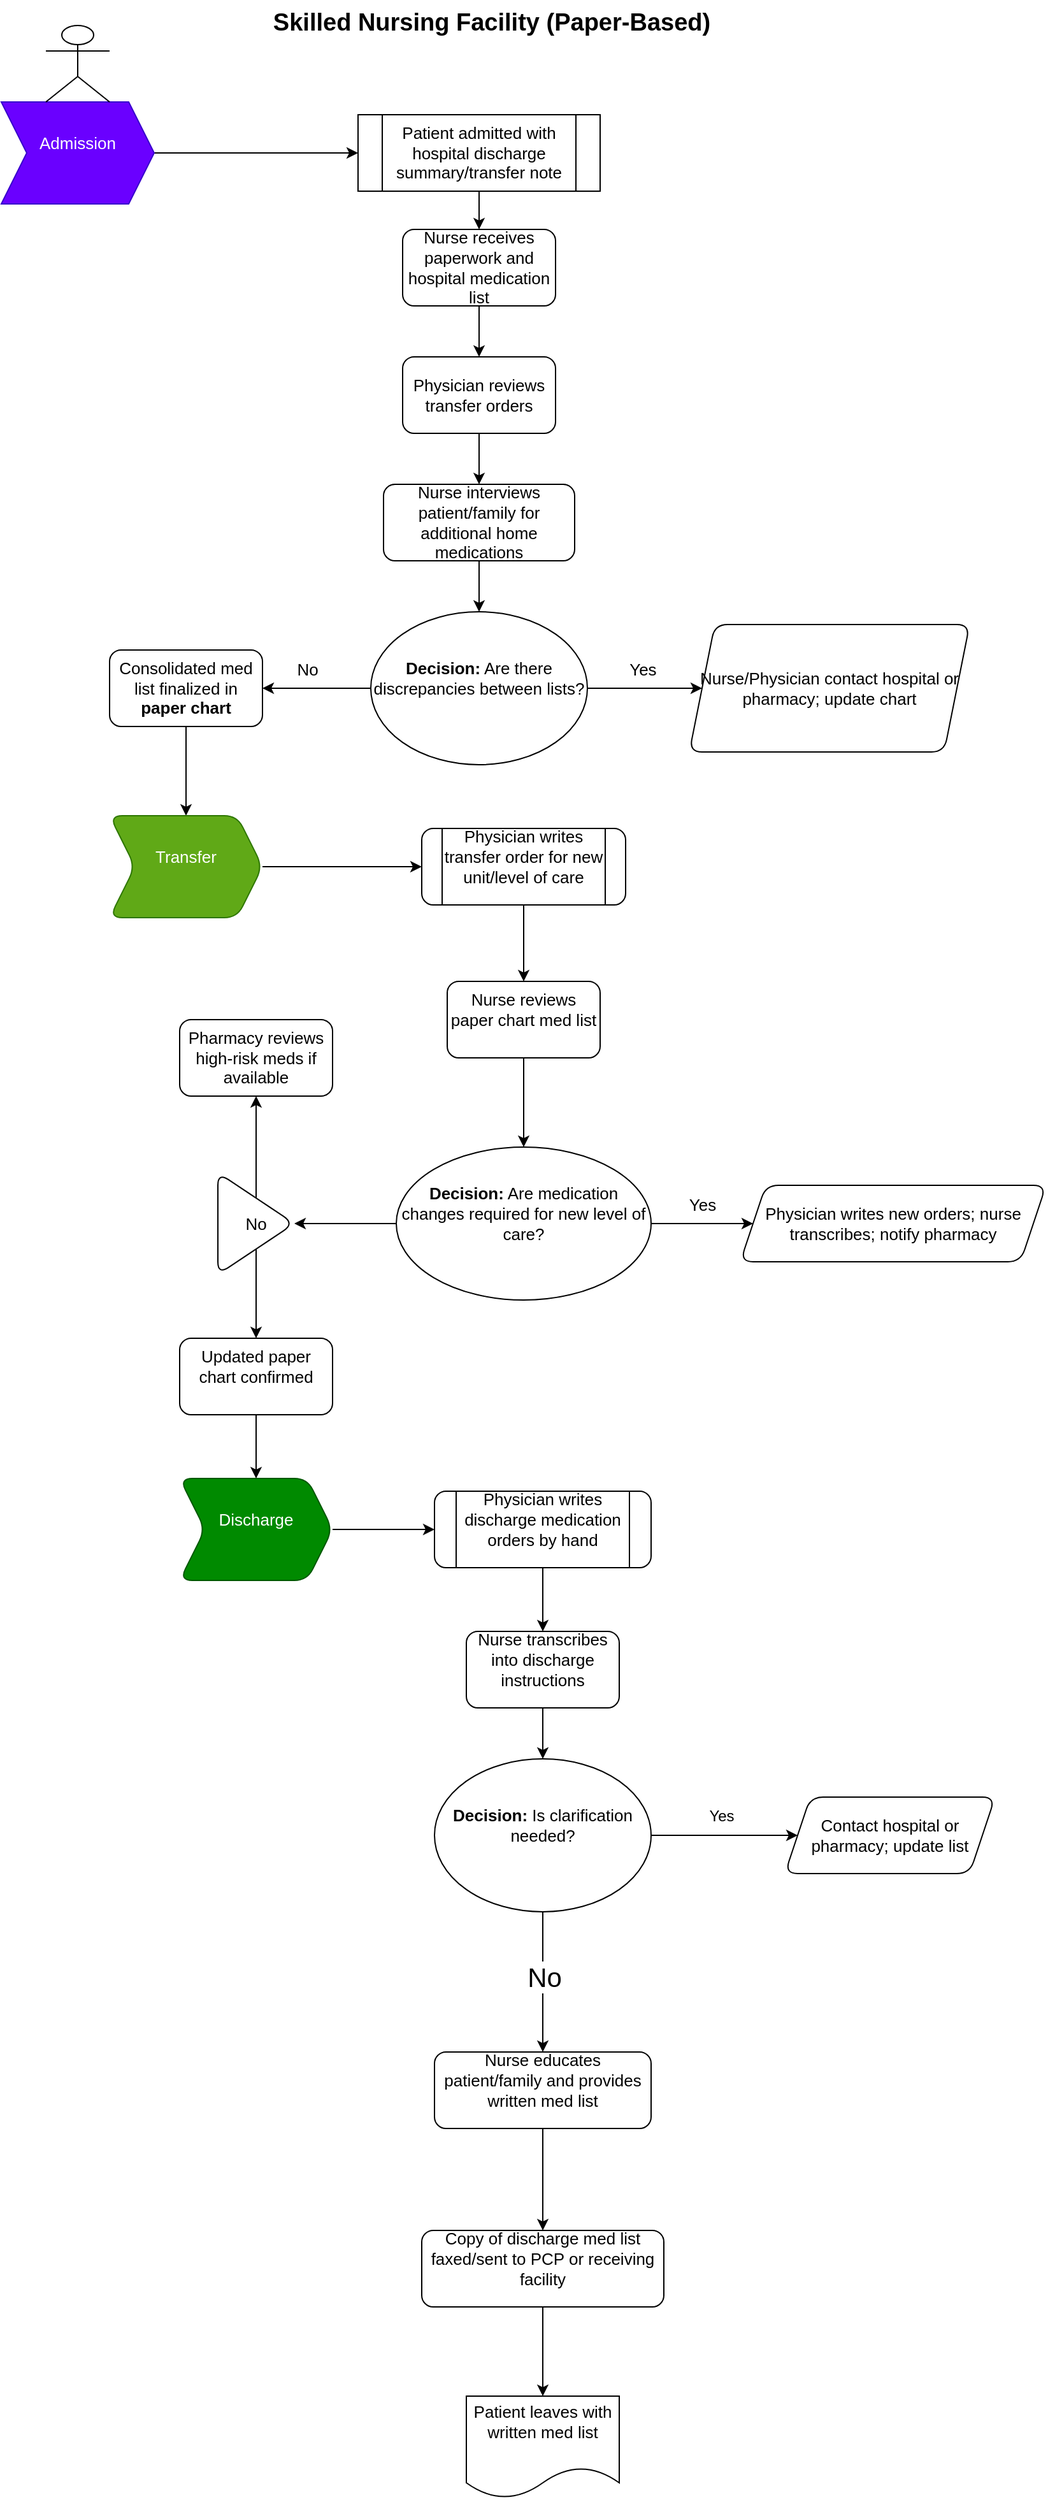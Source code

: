 <mxfile version="28.2.5">
  <diagram name="Page-1" id="jCF6cWym6ZISF3htjZgI">
    <mxGraphModel dx="872" dy="431" grid="1" gridSize="10" guides="1" tooltips="1" connect="1" arrows="1" fold="1" page="1" pageScale="1" pageWidth="850" pageHeight="1100" math="0" shadow="0">
      <root>
        <mxCell id="0" />
        <mxCell id="1" parent="0" />
        <mxCell id="yT-Klkm7-cQI-4UnZzhd-4" value="Skilled Nursing Facility (Paper-Based)" style="text;whiteSpace=wrap;html=1;fontStyle=1;align=center;fontSize=19;" vertex="1" parent="1">
          <mxGeometry x="270" y="10" width="390" height="50" as="geometry" />
        </mxCell>
        <mxCell id="yT-Klkm7-cQI-4UnZzhd-14" value="" style="edgeStyle=orthogonalEdgeStyle;rounded=0;orthogonalLoop=1;jettySize=auto;html=1;fontSize=13;" edge="1" parent="1" source="yT-Klkm7-cQI-4UnZzhd-8" target="yT-Klkm7-cQI-4UnZzhd-13">
          <mxGeometry relative="1" as="geometry" />
        </mxCell>
        <mxCell id="yT-Klkm7-cQI-4UnZzhd-8" value="&#xa;Admission&#xa;&#xa;" style="shape=step;perimeter=stepPerimeter;whiteSpace=wrap;html=1;fixedSize=1;fillColor=#6a00ff;fontColor=#ffffff;strokeColor=#3700CC;fontSize=13;" vertex="1" parent="1">
          <mxGeometry x="80" y="90" width="120" height="80" as="geometry" />
        </mxCell>
        <mxCell id="yT-Klkm7-cQI-4UnZzhd-9" value="" style="shape=umlActor;verticalLabelPosition=bottom;verticalAlign=top;html=1;outlineConnect=0;fontSize=13;" vertex="1" parent="1">
          <mxGeometry x="115" y="30" width="50" height="60" as="geometry" />
        </mxCell>
        <mxCell id="yT-Klkm7-cQI-4UnZzhd-16" value="" style="edgeStyle=orthogonalEdgeStyle;rounded=0;orthogonalLoop=1;jettySize=auto;html=1;fontSize=13;" edge="1" parent="1" source="yT-Klkm7-cQI-4UnZzhd-13" target="yT-Klkm7-cQI-4UnZzhd-15">
          <mxGeometry relative="1" as="geometry" />
        </mxCell>
        <mxCell id="yT-Klkm7-cQI-4UnZzhd-13" value="&lt;br&gt;Patient admitted with hospital discharge summary/transfer note&lt;div&gt;&lt;br&gt;&lt;/div&gt;" style="shape=process;whiteSpace=wrap;html=1;backgroundOutline=1;fontSize=13;" vertex="1" parent="1">
          <mxGeometry x="360" y="100" width="190" height="60" as="geometry" />
        </mxCell>
        <mxCell id="yT-Klkm7-cQI-4UnZzhd-18" value="" style="edgeStyle=orthogonalEdgeStyle;rounded=0;orthogonalLoop=1;jettySize=auto;html=1;fontSize=13;" edge="1" parent="1" source="yT-Klkm7-cQI-4UnZzhd-15" target="yT-Klkm7-cQI-4UnZzhd-17">
          <mxGeometry relative="1" as="geometry" />
        </mxCell>
        <mxCell id="yT-Klkm7-cQI-4UnZzhd-15" value="&lt;br&gt;Nurse receives paperwork and hospital medication list&lt;div&gt;&lt;br&gt;&lt;/div&gt;" style="rounded=1;whiteSpace=wrap;html=1;fontSize=13;" vertex="1" parent="1">
          <mxGeometry x="395" y="190" width="120" height="60" as="geometry" />
        </mxCell>
        <mxCell id="yT-Klkm7-cQI-4UnZzhd-20" value="" style="edgeStyle=orthogonalEdgeStyle;rounded=0;orthogonalLoop=1;jettySize=auto;html=1;fontSize=13;" edge="1" parent="1" source="yT-Klkm7-cQI-4UnZzhd-17" target="yT-Klkm7-cQI-4UnZzhd-19">
          <mxGeometry relative="1" as="geometry" />
        </mxCell>
        <mxCell id="yT-Klkm7-cQI-4UnZzhd-17" value="&lt;br&gt;Physician reviews transfer orders&lt;div&gt;&lt;br&gt;&lt;/div&gt;" style="rounded=1;whiteSpace=wrap;html=1;fontSize=13;" vertex="1" parent="1">
          <mxGeometry x="395" y="290" width="120" height="60" as="geometry" />
        </mxCell>
        <mxCell id="yT-Klkm7-cQI-4UnZzhd-22" value="" style="edgeStyle=orthogonalEdgeStyle;rounded=0;orthogonalLoop=1;jettySize=auto;html=1;fontSize=13;" edge="1" parent="1" source="yT-Klkm7-cQI-4UnZzhd-19" target="yT-Klkm7-cQI-4UnZzhd-21">
          <mxGeometry relative="1" as="geometry" />
        </mxCell>
        <mxCell id="yT-Klkm7-cQI-4UnZzhd-19" value="&lt;br&gt;Nurse interviews patient/family for additional home medications&lt;div&gt;&lt;br&gt;&lt;/div&gt;" style="rounded=1;whiteSpace=wrap;html=1;fontSize=13;" vertex="1" parent="1">
          <mxGeometry x="380" y="390" width="150" height="60" as="geometry" />
        </mxCell>
        <mxCell id="yT-Klkm7-cQI-4UnZzhd-24" value="" style="edgeStyle=orthogonalEdgeStyle;rounded=0;orthogonalLoop=1;jettySize=auto;html=1;fontSize=13;" edge="1" parent="1" source="yT-Klkm7-cQI-4UnZzhd-21" target="yT-Klkm7-cQI-4UnZzhd-23">
          <mxGeometry relative="1" as="geometry" />
        </mxCell>
        <mxCell id="yT-Klkm7-cQI-4UnZzhd-27" value="" style="edgeStyle=orthogonalEdgeStyle;rounded=0;orthogonalLoop=1;jettySize=auto;html=1;fontSize=13;" edge="1" parent="1" source="yT-Klkm7-cQI-4UnZzhd-21" target="yT-Klkm7-cQI-4UnZzhd-26">
          <mxGeometry relative="1" as="geometry" />
        </mxCell>
        <mxCell id="yT-Klkm7-cQI-4UnZzhd-21" value="&#xa;&lt;strong data-start=&quot;1827&quot; data-end=&quot;1840&quot;&gt;Decision:&lt;/strong&gt; Are there discrepancies between lists?&#xa;&#xa;" style="ellipse;whiteSpace=wrap;html=1;rounded=1;fontSize=13;" vertex="1" parent="1">
          <mxGeometry x="370" y="490" width="170" height="120" as="geometry" />
        </mxCell>
        <mxCell id="yT-Klkm7-cQI-4UnZzhd-23" value="&lt;br&gt;Nurse/Physician contact hospital or pharmacy; update chart&lt;div&gt;&lt;br&gt;&lt;/div&gt;" style="shape=parallelogram;perimeter=parallelogramPerimeter;whiteSpace=wrap;html=1;fixedSize=1;rounded=1;fontSize=13;" vertex="1" parent="1">
          <mxGeometry x="620" y="500" width="220" height="100" as="geometry" />
        </mxCell>
        <mxCell id="yT-Klkm7-cQI-4UnZzhd-25" value="Yes&amp;nbsp;" style="text;html=1;align=center;verticalAlign=middle;resizable=0;points=[];autosize=1;strokeColor=none;fillColor=none;fontSize=13;" vertex="1" parent="1">
          <mxGeometry x="560" y="520" width="50" height="30" as="geometry" />
        </mxCell>
        <mxCell id="yT-Klkm7-cQI-4UnZzhd-31" value="" style="edgeStyle=orthogonalEdgeStyle;rounded=0;orthogonalLoop=1;jettySize=auto;html=1;fontSize=13;" edge="1" parent="1" source="yT-Klkm7-cQI-4UnZzhd-26" target="yT-Klkm7-cQI-4UnZzhd-30">
          <mxGeometry relative="1" as="geometry" />
        </mxCell>
        <mxCell id="yT-Klkm7-cQI-4UnZzhd-26" value="&lt;br&gt;Consolidated med list finalized in &lt;strong data-start=&quot;2029&quot; data-end=&quot;2044&quot;&gt;paper chart&lt;/strong&gt;&lt;div&gt;&lt;br&gt;&lt;/div&gt;" style="rounded=1;whiteSpace=wrap;html=1;fontSize=13;" vertex="1" parent="1">
          <mxGeometry x="165" y="520" width="120" height="60" as="geometry" />
        </mxCell>
        <mxCell id="yT-Klkm7-cQI-4UnZzhd-28" value="No" style="text;html=1;align=center;verticalAlign=middle;resizable=0;points=[];autosize=1;strokeColor=none;fillColor=none;fontSize=13;" vertex="1" parent="1">
          <mxGeometry x="300" y="520" width="40" height="30" as="geometry" />
        </mxCell>
        <mxCell id="yT-Klkm7-cQI-4UnZzhd-33" value="" style="edgeStyle=orthogonalEdgeStyle;rounded=0;orthogonalLoop=1;jettySize=auto;html=1;fontSize=13;" edge="1" parent="1" source="yT-Klkm7-cQI-4UnZzhd-30" target="yT-Klkm7-cQI-4UnZzhd-32">
          <mxGeometry relative="1" as="geometry" />
        </mxCell>
        <mxCell id="yT-Klkm7-cQI-4UnZzhd-30" value="&#xa;Transfer&#xa;&#xa;" style="shape=step;perimeter=stepPerimeter;whiteSpace=wrap;html=1;fixedSize=1;rounded=1;fillColor=light-dark(#60A917,#89F90E);fontColor=#ffffff;strokeColor=#2D7600;fontSize=13;" vertex="1" parent="1">
          <mxGeometry x="165" y="650" width="120" height="80" as="geometry" />
        </mxCell>
        <mxCell id="yT-Klkm7-cQI-4UnZzhd-35" value="" style="edgeStyle=orthogonalEdgeStyle;rounded=0;orthogonalLoop=1;jettySize=auto;html=1;fontSize=13;" edge="1" parent="1" source="yT-Klkm7-cQI-4UnZzhd-32" target="yT-Klkm7-cQI-4UnZzhd-34">
          <mxGeometry relative="1" as="geometry" />
        </mxCell>
        <mxCell id="yT-Klkm7-cQI-4UnZzhd-32" value="&#xa;Physician writes transfer order for new unit/level of care&#xa;&#xa;" style="shape=process;whiteSpace=wrap;html=1;backgroundOutline=1;rounded=1;fontSize=13;" vertex="1" parent="1">
          <mxGeometry x="410" y="660" width="160" height="60" as="geometry" />
        </mxCell>
        <mxCell id="yT-Klkm7-cQI-4UnZzhd-37" value="" style="edgeStyle=orthogonalEdgeStyle;rounded=0;orthogonalLoop=1;jettySize=auto;html=1;fontSize=13;" edge="1" parent="1" source="yT-Klkm7-cQI-4UnZzhd-34" target="yT-Klkm7-cQI-4UnZzhd-36">
          <mxGeometry relative="1" as="geometry" />
        </mxCell>
        <mxCell id="yT-Klkm7-cQI-4UnZzhd-34" value="&#xa;Nurse reviews paper chart med list&#xa;&#xa;" style="whiteSpace=wrap;html=1;rounded=1;fontSize=13;" vertex="1" parent="1">
          <mxGeometry x="430" y="780" width="120" height="60" as="geometry" />
        </mxCell>
        <mxCell id="yT-Klkm7-cQI-4UnZzhd-39" value="" style="edgeStyle=orthogonalEdgeStyle;rounded=0;orthogonalLoop=1;jettySize=auto;html=1;fontSize=13;" edge="1" parent="1" source="yT-Klkm7-cQI-4UnZzhd-36" target="yT-Klkm7-cQI-4UnZzhd-38">
          <mxGeometry relative="1" as="geometry" />
        </mxCell>
        <mxCell id="yT-Klkm7-cQI-4UnZzhd-45" value="" style="edgeStyle=orthogonalEdgeStyle;rounded=0;orthogonalLoop=1;jettySize=auto;html=1;" edge="1" parent="1" source="yT-Klkm7-cQI-4UnZzhd-36" target="yT-Klkm7-cQI-4UnZzhd-44">
          <mxGeometry relative="1" as="geometry" />
        </mxCell>
        <mxCell id="yT-Klkm7-cQI-4UnZzhd-36" value="&#xa;&lt;strong data-start=&quot;2175&quot; data-end=&quot;2188&quot;&gt;Decision:&lt;/strong&gt; Are medication changes required for new level of care?&#xa;&#xa;" style="ellipse;whiteSpace=wrap;html=1;rounded=1;fontSize=13;" vertex="1" parent="1">
          <mxGeometry x="390" y="910" width="200" height="120" as="geometry" />
        </mxCell>
        <mxCell id="yT-Klkm7-cQI-4UnZzhd-38" value="&lt;br&gt;Physician writes new orders; nurse transcribes; notify pharmacy&lt;div&gt;&lt;br/&gt;&lt;/div&gt;" style="shape=parallelogram;perimeter=parallelogramPerimeter;whiteSpace=wrap;html=1;fixedSize=1;rounded=1;fontSize=13;" vertex="1" parent="1">
          <mxGeometry x="660" y="940" width="240" height="60" as="geometry" />
        </mxCell>
        <mxCell id="yT-Klkm7-cQI-4UnZzhd-40" value="Yes" style="text;html=1;align=center;verticalAlign=middle;resizable=0;points=[];autosize=1;strokeColor=none;fillColor=none;fontSize=13;" vertex="1" parent="1">
          <mxGeometry x="610" y="940" width="40" height="30" as="geometry" />
        </mxCell>
        <mxCell id="yT-Klkm7-cQI-4UnZzhd-47" value="" style="edgeStyle=orthogonalEdgeStyle;rounded=0;orthogonalLoop=1;jettySize=auto;html=1;" edge="1" parent="1" source="yT-Klkm7-cQI-4UnZzhd-44" target="yT-Klkm7-cQI-4UnZzhd-46">
          <mxGeometry relative="1" as="geometry" />
        </mxCell>
        <mxCell id="yT-Klkm7-cQI-4UnZzhd-49" value="" style="edgeStyle=orthogonalEdgeStyle;rounded=0;orthogonalLoop=1;jettySize=auto;html=1;" edge="1" parent="1" source="yT-Klkm7-cQI-4UnZzhd-44" target="yT-Klkm7-cQI-4UnZzhd-48">
          <mxGeometry relative="1" as="geometry" />
        </mxCell>
        <mxCell id="yT-Klkm7-cQI-4UnZzhd-44" value="No" style="triangle;whiteSpace=wrap;html=1;fontSize=13;rounded=1;" vertex="1" parent="1">
          <mxGeometry x="250" y="930" width="60" height="80" as="geometry" />
        </mxCell>
        <mxCell id="yT-Klkm7-cQI-4UnZzhd-46" value="&lt;br&gt;Pharmacy reviews high-risk meds if available&lt;div&gt;&lt;br/&gt;&lt;/div&gt;" style="rounded=1;whiteSpace=wrap;html=1;fontSize=13;" vertex="1" parent="1">
          <mxGeometry x="220" y="810" width="120" height="60" as="geometry" />
        </mxCell>
        <mxCell id="yT-Klkm7-cQI-4UnZzhd-51" value="" style="edgeStyle=orthogonalEdgeStyle;rounded=0;orthogonalLoop=1;jettySize=auto;html=1;" edge="1" parent="1" source="yT-Klkm7-cQI-4UnZzhd-48" target="yT-Klkm7-cQI-4UnZzhd-50">
          <mxGeometry relative="1" as="geometry" />
        </mxCell>
        <mxCell id="yT-Klkm7-cQI-4UnZzhd-48" value="&#xa;Updated paper chart confirmed&#xa;&#xa;" style="rounded=1;whiteSpace=wrap;html=1;fontSize=13;" vertex="1" parent="1">
          <mxGeometry x="220" y="1060" width="120" height="60" as="geometry" />
        </mxCell>
        <mxCell id="yT-Klkm7-cQI-4UnZzhd-53" value="" style="edgeStyle=orthogonalEdgeStyle;rounded=0;orthogonalLoop=1;jettySize=auto;html=1;" edge="1" parent="1" source="yT-Klkm7-cQI-4UnZzhd-50" target="yT-Klkm7-cQI-4UnZzhd-52">
          <mxGeometry relative="1" as="geometry" />
        </mxCell>
        <mxCell id="yT-Klkm7-cQI-4UnZzhd-50" value="&#xa;Discharge&#xa;&#xa;" style="shape=step;perimeter=stepPerimeter;whiteSpace=wrap;html=1;fixedSize=1;fontSize=13;rounded=1;fillColor=light-dark(#008A00,#A7FFF0);fontColor=#ffffff;strokeColor=#005700;" vertex="1" parent="1">
          <mxGeometry x="220" y="1170" width="120" height="80" as="geometry" />
        </mxCell>
        <mxCell id="yT-Klkm7-cQI-4UnZzhd-55" value="" style="edgeStyle=orthogonalEdgeStyle;rounded=0;orthogonalLoop=1;jettySize=auto;html=1;" edge="1" parent="1" source="yT-Klkm7-cQI-4UnZzhd-52" target="yT-Klkm7-cQI-4UnZzhd-54">
          <mxGeometry relative="1" as="geometry" />
        </mxCell>
        <mxCell id="yT-Klkm7-cQI-4UnZzhd-52" value="&#xa;Physician writes discharge medication orders by hand&#xa;&#xa;" style="shape=process;whiteSpace=wrap;html=1;backgroundOutline=1;fontSize=13;rounded=1;" vertex="1" parent="1">
          <mxGeometry x="420" y="1180" width="170" height="60" as="geometry" />
        </mxCell>
        <mxCell id="yT-Klkm7-cQI-4UnZzhd-59" value="" style="edgeStyle=orthogonalEdgeStyle;rounded=0;orthogonalLoop=1;jettySize=auto;html=1;" edge="1" parent="1" source="yT-Klkm7-cQI-4UnZzhd-54" target="yT-Klkm7-cQI-4UnZzhd-58">
          <mxGeometry relative="1" as="geometry" />
        </mxCell>
        <mxCell id="yT-Klkm7-cQI-4UnZzhd-54" value="&#xa;Nurse transcribes into discharge instructions&#xa;&#xa;" style="rounded=1;whiteSpace=wrap;html=1;fontSize=13;" vertex="1" parent="1">
          <mxGeometry x="445" y="1290" width="120" height="60" as="geometry" />
        </mxCell>
        <mxCell id="yT-Klkm7-cQI-4UnZzhd-61" value="" style="edgeStyle=orthogonalEdgeStyle;rounded=0;orthogonalLoop=1;jettySize=auto;html=1;" edge="1" parent="1" source="yT-Klkm7-cQI-4UnZzhd-58" target="yT-Klkm7-cQI-4UnZzhd-60">
          <mxGeometry relative="1" as="geometry" />
        </mxCell>
        <mxCell id="yT-Klkm7-cQI-4UnZzhd-64" value="" style="edgeStyle=orthogonalEdgeStyle;rounded=0;orthogonalLoop=1;jettySize=auto;html=1;" edge="1" parent="1" source="yT-Klkm7-cQI-4UnZzhd-58" target="yT-Klkm7-cQI-4UnZzhd-63">
          <mxGeometry relative="1" as="geometry" />
        </mxCell>
        <mxCell id="yT-Klkm7-cQI-4UnZzhd-65" value="No" style="edgeLabel;html=1;align=center;verticalAlign=middle;resizable=0;points=[];fontSize=21;" vertex="1" connectable="0" parent="yT-Klkm7-cQI-4UnZzhd-64">
          <mxGeometry x="-0.073" y="1" relative="1" as="geometry">
            <mxPoint as="offset" />
          </mxGeometry>
        </mxCell>
        <mxCell id="yT-Klkm7-cQI-4UnZzhd-58" value="&#xa;&lt;strong data-end=&quot;2593&quot; data-start=&quot;2580&quot;&gt;Decision:&lt;/strong&gt; Is clarification needed?&#xa;&#xa;" style="ellipse;whiteSpace=wrap;html=1;fontSize=13;rounded=1;" vertex="1" parent="1">
          <mxGeometry x="420" y="1390" width="170" height="120" as="geometry" />
        </mxCell>
        <mxCell id="yT-Klkm7-cQI-4UnZzhd-60" value="&lt;br&gt;Contact hospital or pharmacy; update list&lt;div&gt;&lt;br/&gt;&lt;/div&gt;" style="shape=parallelogram;perimeter=parallelogramPerimeter;whiteSpace=wrap;html=1;fixedSize=1;fontSize=13;rounded=1;" vertex="1" parent="1">
          <mxGeometry x="695" y="1420" width="165" height="60" as="geometry" />
        </mxCell>
        <mxCell id="yT-Klkm7-cQI-4UnZzhd-62" value="Yes" style="text;html=1;align=center;verticalAlign=middle;resizable=0;points=[];autosize=1;strokeColor=none;fillColor=none;" vertex="1" parent="1">
          <mxGeometry x="625" y="1420" width="40" height="30" as="geometry" />
        </mxCell>
        <mxCell id="yT-Klkm7-cQI-4UnZzhd-67" value="" style="edgeStyle=orthogonalEdgeStyle;rounded=0;orthogonalLoop=1;jettySize=auto;html=1;" edge="1" parent="1" source="yT-Klkm7-cQI-4UnZzhd-63" target="yT-Klkm7-cQI-4UnZzhd-66">
          <mxGeometry relative="1" as="geometry" />
        </mxCell>
        <mxCell id="yT-Klkm7-cQI-4UnZzhd-63" value="&#xa;Nurse educates patient/family and provides written med list&#xa;&#xa;" style="rounded=1;whiteSpace=wrap;html=1;fontSize=13;" vertex="1" parent="1">
          <mxGeometry x="420" y="1620" width="170" height="60" as="geometry" />
        </mxCell>
        <mxCell id="yT-Klkm7-cQI-4UnZzhd-71" value="" style="edgeStyle=orthogonalEdgeStyle;rounded=0;orthogonalLoop=1;jettySize=auto;html=1;" edge="1" parent="1" source="yT-Klkm7-cQI-4UnZzhd-66" target="yT-Klkm7-cQI-4UnZzhd-70">
          <mxGeometry relative="1" as="geometry" />
        </mxCell>
        <mxCell id="yT-Klkm7-cQI-4UnZzhd-66" value="&#xa;Copy of discharge med list faxed/sent to PCP or receiving facility&#xa;&#xa;" style="rounded=1;whiteSpace=wrap;html=1;fontSize=13;" vertex="1" parent="1">
          <mxGeometry x="410" y="1760" width="190" height="60" as="geometry" />
        </mxCell>
        <mxCell id="yT-Klkm7-cQI-4UnZzhd-70" value="&#xa;Patient leaves with written med list&#xa;&#xa;" style="shape=document;whiteSpace=wrap;html=1;boundedLbl=1;fontSize=13;rounded=1;" vertex="1" parent="1">
          <mxGeometry x="445" y="1890" width="120" height="80" as="geometry" />
        </mxCell>
      </root>
    </mxGraphModel>
  </diagram>
</mxfile>
